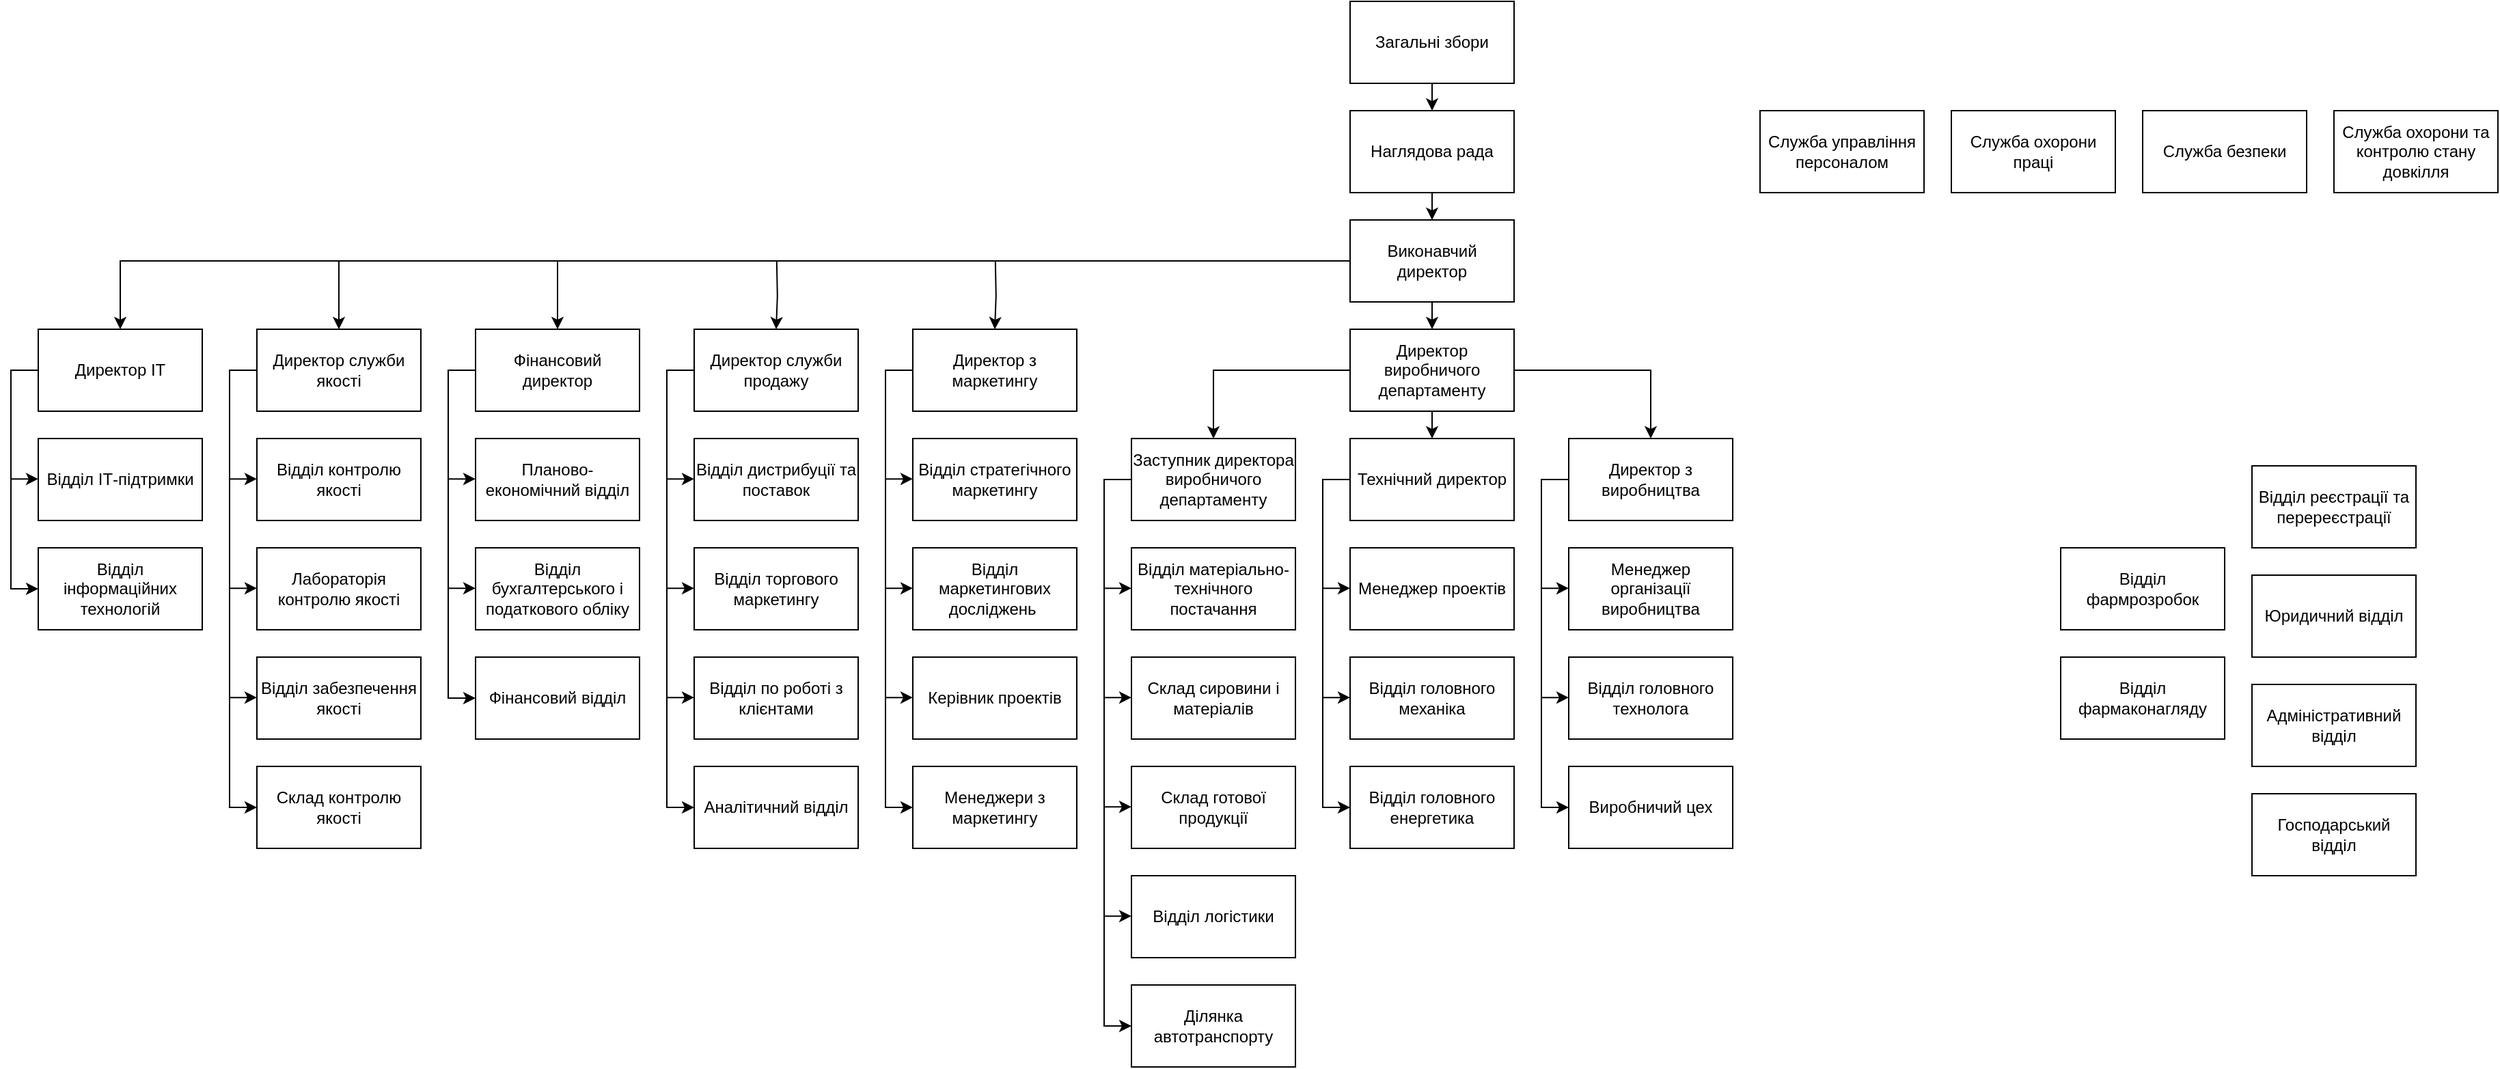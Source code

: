 <mxfile version="18.0.2" type="github">
  <diagram id="wwY-4GpthgJ-uq0iMGtW" name="Page-1">
    <mxGraphModel dx="2089" dy="908" grid="1" gridSize="10" guides="1" tooltips="1" connect="1" arrows="1" fold="1" page="1" pageScale="1" pageWidth="1169" pageHeight="827" math="0" shadow="0">
      <root>
        <mxCell id="0" />
        <mxCell id="1" parent="0" />
        <mxCell id="jIKgLwLdZSsmDSTW-W0w-35" style="edgeStyle=orthogonalEdgeStyle;rounded=0;orthogonalLoop=1;jettySize=auto;html=1;exitX=0.5;exitY=1;exitDx=0;exitDy=0;entryX=0.5;entryY=0;entryDx=0;entryDy=0;" edge="1" parent="1" source="jIKgLwLdZSsmDSTW-W0w-1" target="jIKgLwLdZSsmDSTW-W0w-2">
          <mxGeometry relative="1" as="geometry" />
        </mxCell>
        <mxCell id="jIKgLwLdZSsmDSTW-W0w-1" value="Загальні збори" style="rounded=0;whiteSpace=wrap;html=1;" vertex="1" parent="1">
          <mxGeometry x="480" width="120" height="60" as="geometry" />
        </mxCell>
        <mxCell id="jIKgLwLdZSsmDSTW-W0w-34" style="edgeStyle=orthogonalEdgeStyle;rounded=0;orthogonalLoop=1;jettySize=auto;html=1;exitX=0.5;exitY=1;exitDx=0;exitDy=0;entryX=0.5;entryY=0;entryDx=0;entryDy=0;" edge="1" parent="1" source="jIKgLwLdZSsmDSTW-W0w-2" target="jIKgLwLdZSsmDSTW-W0w-3">
          <mxGeometry relative="1" as="geometry" />
        </mxCell>
        <mxCell id="jIKgLwLdZSsmDSTW-W0w-2" value="Наглядова рада" style="rounded=0;whiteSpace=wrap;html=1;" vertex="1" parent="1">
          <mxGeometry x="480" y="80" width="120" height="60" as="geometry" />
        </mxCell>
        <mxCell id="jIKgLwLdZSsmDSTW-W0w-33" style="edgeStyle=orthogonalEdgeStyle;rounded=0;orthogonalLoop=1;jettySize=auto;html=1;exitX=0.5;exitY=1;exitDx=0;exitDy=0;entryX=0.5;entryY=0;entryDx=0;entryDy=0;" edge="1" parent="1" source="jIKgLwLdZSsmDSTW-W0w-3" target="jIKgLwLdZSsmDSTW-W0w-5">
          <mxGeometry relative="1" as="geometry" />
        </mxCell>
        <mxCell id="jIKgLwLdZSsmDSTW-W0w-3" value="Виконавчий директор" style="rounded=0;whiteSpace=wrap;html=1;" vertex="1" parent="1">
          <mxGeometry x="480" y="160" width="120" height="60" as="geometry" />
        </mxCell>
        <mxCell id="jIKgLwLdZSsmDSTW-W0w-31" style="edgeStyle=orthogonalEdgeStyle;rounded=0;orthogonalLoop=1;jettySize=auto;html=1;exitX=0;exitY=0.5;exitDx=0;exitDy=0;entryX=0.5;entryY=0;entryDx=0;entryDy=0;" edge="1" parent="1" source="jIKgLwLdZSsmDSTW-W0w-5" target="jIKgLwLdZSsmDSTW-W0w-7">
          <mxGeometry relative="1" as="geometry" />
        </mxCell>
        <mxCell id="jIKgLwLdZSsmDSTW-W0w-32" style="edgeStyle=orthogonalEdgeStyle;rounded=0;orthogonalLoop=1;jettySize=auto;html=1;exitX=1;exitY=0.5;exitDx=0;exitDy=0;entryX=0.5;entryY=0;entryDx=0;entryDy=0;" edge="1" parent="1" source="jIKgLwLdZSsmDSTW-W0w-5" target="jIKgLwLdZSsmDSTW-W0w-6">
          <mxGeometry relative="1" as="geometry" />
        </mxCell>
        <mxCell id="jIKgLwLdZSsmDSTW-W0w-81" style="edgeStyle=orthogonalEdgeStyle;rounded=0;orthogonalLoop=1;jettySize=auto;html=1;exitX=0.5;exitY=1;exitDx=0;exitDy=0;entryX=0.5;entryY=0;entryDx=0;entryDy=0;" edge="1" parent="1" source="jIKgLwLdZSsmDSTW-W0w-5" target="jIKgLwLdZSsmDSTW-W0w-9">
          <mxGeometry relative="1" as="geometry" />
        </mxCell>
        <mxCell id="jIKgLwLdZSsmDSTW-W0w-5" value="Директор виробничого департаменту" style="rounded=0;whiteSpace=wrap;html=1;" vertex="1" parent="1">
          <mxGeometry x="480" y="240" width="120" height="60" as="geometry" />
        </mxCell>
        <mxCell id="jIKgLwLdZSsmDSTW-W0w-85" style="edgeStyle=orthogonalEdgeStyle;rounded=0;orthogonalLoop=1;jettySize=auto;html=1;exitX=0;exitY=0.5;exitDx=0;exitDy=0;entryX=0;entryY=0.5;entryDx=0;entryDy=0;" edge="1" parent="1" source="jIKgLwLdZSsmDSTW-W0w-6" target="jIKgLwLdZSsmDSTW-W0w-38">
          <mxGeometry relative="1" as="geometry" />
        </mxCell>
        <mxCell id="jIKgLwLdZSsmDSTW-W0w-6" value="Директор з виробництва" style="rounded=0;whiteSpace=wrap;html=1;" vertex="1" parent="1">
          <mxGeometry x="640" y="320" width="120" height="60" as="geometry" />
        </mxCell>
        <mxCell id="jIKgLwLdZSsmDSTW-W0w-76" style="edgeStyle=orthogonalEdgeStyle;rounded=0;orthogonalLoop=1;jettySize=auto;html=1;exitX=0;exitY=0.5;exitDx=0;exitDy=0;entryX=0;entryY=0.5;entryDx=0;entryDy=0;" edge="1" parent="1" source="jIKgLwLdZSsmDSTW-W0w-7" target="jIKgLwLdZSsmDSTW-W0w-66">
          <mxGeometry relative="1" as="geometry" />
        </mxCell>
        <mxCell id="jIKgLwLdZSsmDSTW-W0w-7" value="Заступник директора виробничого департаменту" style="rounded=0;whiteSpace=wrap;html=1;" vertex="1" parent="1">
          <mxGeometry x="320" y="320" width="120" height="60" as="geometry" />
        </mxCell>
        <mxCell id="jIKgLwLdZSsmDSTW-W0w-30" style="edgeStyle=orthogonalEdgeStyle;rounded=0;orthogonalLoop=1;jettySize=auto;html=1;exitX=0.5;exitY=0;exitDx=0;exitDy=0;entryX=0.5;entryY=0;entryDx=0;entryDy=0;" edge="1" parent="1" target="jIKgLwLdZSsmDSTW-W0w-8">
          <mxGeometry relative="1" as="geometry">
            <mxPoint x="220.412" y="190" as="sourcePoint" />
          </mxGeometry>
        </mxCell>
        <mxCell id="jIKgLwLdZSsmDSTW-W0w-72" style="edgeStyle=orthogonalEdgeStyle;rounded=0;orthogonalLoop=1;jettySize=auto;html=1;exitX=0;exitY=0.5;exitDx=0;exitDy=0;entryX=0;entryY=0.5;entryDx=0;entryDy=0;" edge="1" parent="1" source="jIKgLwLdZSsmDSTW-W0w-8" target="jIKgLwLdZSsmDSTW-W0w-64">
          <mxGeometry relative="1" as="geometry" />
        </mxCell>
        <mxCell id="jIKgLwLdZSsmDSTW-W0w-8" value="Директор з маркетингу" style="rounded=0;whiteSpace=wrap;html=1;" vertex="1" parent="1">
          <mxGeometry x="160" y="240" width="120" height="60" as="geometry" />
        </mxCell>
        <mxCell id="jIKgLwLdZSsmDSTW-W0w-82" style="edgeStyle=orthogonalEdgeStyle;rounded=0;orthogonalLoop=1;jettySize=auto;html=1;exitX=0;exitY=0.5;exitDx=0;exitDy=0;entryX=0;entryY=0.5;entryDx=0;entryDy=0;" edge="1" parent="1" source="jIKgLwLdZSsmDSTW-W0w-9" target="jIKgLwLdZSsmDSTW-W0w-16">
          <mxGeometry relative="1" as="geometry" />
        </mxCell>
        <mxCell id="jIKgLwLdZSsmDSTW-W0w-9" value="Технічний директор" style="rounded=0;whiteSpace=wrap;html=1;" vertex="1" parent="1">
          <mxGeometry x="480" y="320" width="120" height="60" as="geometry" />
        </mxCell>
        <mxCell id="jIKgLwLdZSsmDSTW-W0w-47" style="edgeStyle=orthogonalEdgeStyle;rounded=0;orthogonalLoop=1;jettySize=auto;html=1;exitX=0;exitY=0.5;exitDx=0;exitDy=0;entryX=0;entryY=0.5;entryDx=0;entryDy=0;" edge="1" parent="1" source="jIKgLwLdZSsmDSTW-W0w-10" target="jIKgLwLdZSsmDSTW-W0w-46">
          <mxGeometry relative="1" as="geometry" />
        </mxCell>
        <mxCell id="jIKgLwLdZSsmDSTW-W0w-10" value="Фінансовий директор" style="rounded=0;whiteSpace=wrap;html=1;" vertex="1" parent="1">
          <mxGeometry x="-160" y="240" width="120" height="60" as="geometry" />
        </mxCell>
        <mxCell id="jIKgLwLdZSsmDSTW-W0w-50" style="edgeStyle=orthogonalEdgeStyle;rounded=0;orthogonalLoop=1;jettySize=auto;html=1;exitX=0;exitY=0.5;exitDx=0;exitDy=0;entryX=0;entryY=0.5;entryDx=0;entryDy=0;" edge="1" parent="1" source="jIKgLwLdZSsmDSTW-W0w-12" target="jIKgLwLdZSsmDSTW-W0w-42">
          <mxGeometry relative="1" as="geometry" />
        </mxCell>
        <mxCell id="jIKgLwLdZSsmDSTW-W0w-12" value="Директор служби якості" style="rounded=0;whiteSpace=wrap;html=1;" vertex="1" parent="1">
          <mxGeometry x="-320" y="240" width="120" height="60" as="geometry" />
        </mxCell>
        <mxCell id="jIKgLwLdZSsmDSTW-W0w-68" style="edgeStyle=orthogonalEdgeStyle;rounded=0;orthogonalLoop=1;jettySize=auto;html=1;exitX=0;exitY=0.5;exitDx=0;exitDy=0;entryX=0;entryY=0.5;entryDx=0;entryDy=0;" edge="1" parent="1" source="jIKgLwLdZSsmDSTW-W0w-13" target="jIKgLwLdZSsmDSTW-W0w-60">
          <mxGeometry relative="1" as="geometry" />
        </mxCell>
        <mxCell id="jIKgLwLdZSsmDSTW-W0w-13" value="Директор служби продажу" style="rounded=0;whiteSpace=wrap;html=1;" vertex="1" parent="1">
          <mxGeometry y="240" width="120" height="60" as="geometry" />
        </mxCell>
        <mxCell id="jIKgLwLdZSsmDSTW-W0w-84" style="edgeStyle=orthogonalEdgeStyle;rounded=0;orthogonalLoop=1;jettySize=auto;html=1;exitX=0;exitY=0.5;exitDx=0;exitDy=0;entryX=0;entryY=0.5;entryDx=0;entryDy=0;" edge="1" parent="1" target="jIKgLwLdZSsmDSTW-W0w-14">
          <mxGeometry relative="1" as="geometry">
            <mxPoint x="460" y="429.647" as="sourcePoint" />
          </mxGeometry>
        </mxCell>
        <mxCell id="jIKgLwLdZSsmDSTW-W0w-14" value="Менеджер проектів" style="rounded=0;whiteSpace=wrap;html=1;" vertex="1" parent="1">
          <mxGeometry x="480" y="400" width="120" height="60" as="geometry" />
        </mxCell>
        <mxCell id="jIKgLwLdZSsmDSTW-W0w-83" style="edgeStyle=orthogonalEdgeStyle;rounded=0;orthogonalLoop=1;jettySize=auto;html=1;exitX=0;exitY=0.5;exitDx=0;exitDy=0;entryX=0;entryY=0.5;entryDx=0;entryDy=0;" edge="1" parent="1" target="jIKgLwLdZSsmDSTW-W0w-15">
          <mxGeometry relative="1" as="geometry">
            <mxPoint x="460" y="509.647" as="sourcePoint" />
          </mxGeometry>
        </mxCell>
        <mxCell id="jIKgLwLdZSsmDSTW-W0w-15" value="Відділ головного механіка" style="rounded=0;whiteSpace=wrap;html=1;" vertex="1" parent="1">
          <mxGeometry x="480" y="480" width="120" height="60" as="geometry" />
        </mxCell>
        <mxCell id="jIKgLwLdZSsmDSTW-W0w-16" value="Відділ головного енергетика" style="rounded=0;whiteSpace=wrap;html=1;" vertex="1" parent="1">
          <mxGeometry x="480" y="560" width="120" height="60" as="geometry" />
        </mxCell>
        <mxCell id="jIKgLwLdZSsmDSTW-W0w-49" style="edgeStyle=orthogonalEdgeStyle;rounded=0;orthogonalLoop=1;jettySize=auto;html=1;exitX=0;exitY=0.5;exitDx=0;exitDy=0;entryX=0;entryY=0.5;entryDx=0;entryDy=0;" edge="1" parent="1" target="jIKgLwLdZSsmDSTW-W0w-18">
          <mxGeometry relative="1" as="geometry">
            <mxPoint x="-180" y="349.647" as="sourcePoint" />
          </mxGeometry>
        </mxCell>
        <mxCell id="jIKgLwLdZSsmDSTW-W0w-18" value="Планово-економічний відділ" style="rounded=0;whiteSpace=wrap;html=1;" vertex="1" parent="1">
          <mxGeometry x="-160" y="320" width="120" height="60" as="geometry" />
        </mxCell>
        <mxCell id="jIKgLwLdZSsmDSTW-W0w-71" style="edgeStyle=orthogonalEdgeStyle;rounded=0;orthogonalLoop=1;jettySize=auto;html=1;exitX=0;exitY=0.5;exitDx=0;exitDy=0;entryX=0;entryY=0.5;entryDx=0;entryDy=0;" edge="1" parent="1" target="jIKgLwLdZSsmDSTW-W0w-19">
          <mxGeometry relative="1" as="geometry">
            <mxPoint x="-20" y="349.647" as="sourcePoint" />
          </mxGeometry>
        </mxCell>
        <mxCell id="jIKgLwLdZSsmDSTW-W0w-19" value="Відділ дистрибуції та поставок" style="rounded=0;whiteSpace=wrap;html=1;" vertex="1" parent="1">
          <mxGeometry y="320" width="120" height="60" as="geometry" />
        </mxCell>
        <mxCell id="jIKgLwLdZSsmDSTW-W0w-75" style="edgeStyle=orthogonalEdgeStyle;rounded=0;orthogonalLoop=1;jettySize=auto;html=1;exitX=0;exitY=0.5;exitDx=0;exitDy=0;entryX=0;entryY=0.5;entryDx=0;entryDy=0;" edge="1" parent="1" target="jIKgLwLdZSsmDSTW-W0w-20">
          <mxGeometry relative="1" as="geometry">
            <mxPoint x="140" y="349.647" as="sourcePoint" />
          </mxGeometry>
        </mxCell>
        <mxCell id="jIKgLwLdZSsmDSTW-W0w-20" value="Відділ стратегічного маркетингу" style="rounded=0;whiteSpace=wrap;html=1;" vertex="1" parent="1">
          <mxGeometry x="160" y="320" width="120" height="60" as="geometry" />
        </mxCell>
        <mxCell id="jIKgLwLdZSsmDSTW-W0w-54" style="edgeStyle=orthogonalEdgeStyle;rounded=0;orthogonalLoop=1;jettySize=auto;html=1;exitX=0;exitY=0.5;exitDx=0;exitDy=0;entryX=0;entryY=0.5;entryDx=0;entryDy=0;" edge="1" parent="1" source="jIKgLwLdZSsmDSTW-W0w-21" target="jIKgLwLdZSsmDSTW-W0w-23">
          <mxGeometry relative="1" as="geometry" />
        </mxCell>
        <mxCell id="jIKgLwLdZSsmDSTW-W0w-21" value="Директор ІТ" style="rounded=0;whiteSpace=wrap;html=1;" vertex="1" parent="1">
          <mxGeometry x="-480" y="240" width="120" height="60" as="geometry" />
        </mxCell>
        <mxCell id="jIKgLwLdZSsmDSTW-W0w-55" style="edgeStyle=orthogonalEdgeStyle;rounded=0;orthogonalLoop=1;jettySize=auto;html=1;exitX=0;exitY=0.5;exitDx=0;exitDy=0;entryX=0;entryY=0.5;entryDx=0;entryDy=0;" edge="1" parent="1" target="jIKgLwLdZSsmDSTW-W0w-22">
          <mxGeometry relative="1" as="geometry">
            <mxPoint x="-500.0" y="349.647" as="sourcePoint" />
          </mxGeometry>
        </mxCell>
        <mxCell id="jIKgLwLdZSsmDSTW-W0w-22" value="Відділ ІТ-підтримки" style="rounded=0;whiteSpace=wrap;html=1;" vertex="1" parent="1">
          <mxGeometry x="-480" y="320" width="120" height="60" as="geometry" />
        </mxCell>
        <mxCell id="jIKgLwLdZSsmDSTW-W0w-23" value="Відділ інформаційних технологій" style="rounded=0;whiteSpace=wrap;html=1;" vertex="1" parent="1">
          <mxGeometry x="-480" y="400" width="120" height="60" as="geometry" />
        </mxCell>
        <mxCell id="jIKgLwLdZSsmDSTW-W0w-53" style="edgeStyle=orthogonalEdgeStyle;rounded=0;orthogonalLoop=1;jettySize=auto;html=1;exitX=0;exitY=0.5;exitDx=0;exitDy=0;entryX=0;entryY=0.5;entryDx=0;entryDy=0;" edge="1" parent="1" target="jIKgLwLdZSsmDSTW-W0w-24">
          <mxGeometry relative="1" as="geometry">
            <mxPoint x="-340.0" y="349.647" as="sourcePoint" />
          </mxGeometry>
        </mxCell>
        <mxCell id="jIKgLwLdZSsmDSTW-W0w-24" value="Відділ контролю якості" style="rounded=0;whiteSpace=wrap;html=1;" vertex="1" parent="1">
          <mxGeometry x="-320" y="320" width="120" height="60" as="geometry" />
        </mxCell>
        <mxCell id="jIKgLwLdZSsmDSTW-W0w-25" value="" style="endArrow=classic;html=1;rounded=0;exitX=0;exitY=0.5;exitDx=0;exitDy=0;edgeStyle=orthogonalEdgeStyle;entryX=0.5;entryY=0;entryDx=0;entryDy=0;" edge="1" parent="1" source="jIKgLwLdZSsmDSTW-W0w-3" target="jIKgLwLdZSsmDSTW-W0w-21">
          <mxGeometry width="50" height="50" relative="1" as="geometry">
            <mxPoint x="20" y="320" as="sourcePoint" />
            <mxPoint x="-420" y="180" as="targetPoint" />
          </mxGeometry>
        </mxCell>
        <mxCell id="jIKgLwLdZSsmDSTW-W0w-26" value="" style="endArrow=classic;html=1;rounded=0;entryX=0.5;entryY=0;entryDx=0;entryDy=0;" edge="1" parent="1" target="jIKgLwLdZSsmDSTW-W0w-12">
          <mxGeometry width="50" height="50" relative="1" as="geometry">
            <mxPoint x="-260" y="190" as="sourcePoint" />
            <mxPoint x="70" y="270" as="targetPoint" />
          </mxGeometry>
        </mxCell>
        <mxCell id="jIKgLwLdZSsmDSTW-W0w-27" value="" style="endArrow=classic;html=1;rounded=0;" edge="1" parent="1" target="jIKgLwLdZSsmDSTW-W0w-10">
          <mxGeometry width="50" height="50" relative="1" as="geometry">
            <mxPoint x="-100" y="190" as="sourcePoint" />
            <mxPoint x="70" y="270" as="targetPoint" />
          </mxGeometry>
        </mxCell>
        <mxCell id="jIKgLwLdZSsmDSTW-W0w-29" style="edgeStyle=orthogonalEdgeStyle;rounded=0;orthogonalLoop=1;jettySize=auto;html=1;exitX=0.5;exitY=0;exitDx=0;exitDy=0;entryX=0.5;entryY=0;entryDx=0;entryDy=0;" edge="1" parent="1" target="jIKgLwLdZSsmDSTW-W0w-13">
          <mxGeometry relative="1" as="geometry">
            <mxPoint x="60.412" y="190" as="sourcePoint" />
          </mxGeometry>
        </mxCell>
        <mxCell id="jIKgLwLdZSsmDSTW-W0w-87" style="edgeStyle=orthogonalEdgeStyle;rounded=0;orthogonalLoop=1;jettySize=auto;html=1;exitX=0;exitY=0.5;exitDx=0;exitDy=0;entryX=0;entryY=0.5;entryDx=0;entryDy=0;" edge="1" parent="1" target="jIKgLwLdZSsmDSTW-W0w-37">
          <mxGeometry relative="1" as="geometry">
            <mxPoint x="620" y="429.647" as="sourcePoint" />
          </mxGeometry>
        </mxCell>
        <mxCell id="jIKgLwLdZSsmDSTW-W0w-37" value="Менеджер організації виробництва" style="rounded=0;whiteSpace=wrap;html=1;" vertex="1" parent="1">
          <mxGeometry x="640" y="400" width="120" height="60" as="geometry" />
        </mxCell>
        <mxCell id="jIKgLwLdZSsmDSTW-W0w-38" value="Виробничий цех" style="rounded=0;whiteSpace=wrap;html=1;" vertex="1" parent="1">
          <mxGeometry x="640" y="560" width="120" height="60" as="geometry" />
        </mxCell>
        <mxCell id="jIKgLwLdZSsmDSTW-W0w-86" style="edgeStyle=orthogonalEdgeStyle;rounded=0;orthogonalLoop=1;jettySize=auto;html=1;exitX=0;exitY=0.5;exitDx=0;exitDy=0;entryX=0;entryY=0.5;entryDx=0;entryDy=0;" edge="1" parent="1" target="jIKgLwLdZSsmDSTW-W0w-39">
          <mxGeometry relative="1" as="geometry">
            <mxPoint x="620" y="509.647" as="sourcePoint" />
          </mxGeometry>
        </mxCell>
        <mxCell id="jIKgLwLdZSsmDSTW-W0w-39" value="Відділ головного технолога" style="rounded=0;whiteSpace=wrap;html=1;" vertex="1" parent="1">
          <mxGeometry x="640" y="480" width="120" height="60" as="geometry" />
        </mxCell>
        <mxCell id="jIKgLwLdZSsmDSTW-W0w-52" style="edgeStyle=orthogonalEdgeStyle;rounded=0;orthogonalLoop=1;jettySize=auto;html=1;exitX=0;exitY=0.5;exitDx=0;exitDy=0;entryX=0;entryY=0.5;entryDx=0;entryDy=0;" edge="1" parent="1" target="jIKgLwLdZSsmDSTW-W0w-40">
          <mxGeometry relative="1" as="geometry">
            <mxPoint x="-340.0" y="429.647" as="sourcePoint" />
          </mxGeometry>
        </mxCell>
        <mxCell id="jIKgLwLdZSsmDSTW-W0w-40" value="Лабораторія контролю якості" style="rounded=0;whiteSpace=wrap;html=1;" vertex="1" parent="1">
          <mxGeometry x="-320" y="400" width="120" height="60" as="geometry" />
        </mxCell>
        <mxCell id="jIKgLwLdZSsmDSTW-W0w-51" style="edgeStyle=orthogonalEdgeStyle;rounded=0;orthogonalLoop=1;jettySize=auto;html=1;exitX=0;exitY=0.5;exitDx=0;exitDy=0;entryX=0;entryY=0.5;entryDx=0;entryDy=0;" edge="1" parent="1" target="jIKgLwLdZSsmDSTW-W0w-41">
          <mxGeometry relative="1" as="geometry">
            <mxPoint x="-340.0" y="509.647" as="sourcePoint" />
          </mxGeometry>
        </mxCell>
        <mxCell id="jIKgLwLdZSsmDSTW-W0w-41" value="Відділ забезпечення якості" style="rounded=0;whiteSpace=wrap;html=1;" vertex="1" parent="1">
          <mxGeometry x="-320" y="480" width="120" height="60" as="geometry" />
        </mxCell>
        <mxCell id="jIKgLwLdZSsmDSTW-W0w-42" value="Склад контролю якості" style="rounded=0;whiteSpace=wrap;html=1;" vertex="1" parent="1">
          <mxGeometry x="-320" y="560" width="120" height="60" as="geometry" />
        </mxCell>
        <mxCell id="jIKgLwLdZSsmDSTW-W0w-48" style="edgeStyle=orthogonalEdgeStyle;rounded=0;orthogonalLoop=1;jettySize=auto;html=1;exitX=0;exitY=0.5;exitDx=0;exitDy=0;entryX=0;entryY=0.5;entryDx=0;entryDy=0;" edge="1" parent="1" target="jIKgLwLdZSsmDSTW-W0w-43">
          <mxGeometry relative="1" as="geometry">
            <mxPoint x="-180" y="429.647" as="sourcePoint" />
          </mxGeometry>
        </mxCell>
        <mxCell id="jIKgLwLdZSsmDSTW-W0w-43" value="Відділ бухгалтерського і податкового обліку" style="rounded=0;whiteSpace=wrap;html=1;" vertex="1" parent="1">
          <mxGeometry x="-160" y="400" width="120" height="60" as="geometry" />
        </mxCell>
        <mxCell id="jIKgLwLdZSsmDSTW-W0w-46" value="Фінансовий відділ" style="rounded=0;whiteSpace=wrap;html=1;" vertex="1" parent="1">
          <mxGeometry x="-160" y="480" width="120" height="60" as="geometry" />
        </mxCell>
        <mxCell id="jIKgLwLdZSsmDSTW-W0w-70" style="edgeStyle=orthogonalEdgeStyle;rounded=0;orthogonalLoop=1;jettySize=auto;html=1;exitX=0;exitY=0.5;exitDx=0;exitDy=0;entryX=0;entryY=0.5;entryDx=0;entryDy=0;" edge="1" parent="1" target="jIKgLwLdZSsmDSTW-W0w-56">
          <mxGeometry relative="1" as="geometry">
            <mxPoint x="-20" y="429.647" as="sourcePoint" />
          </mxGeometry>
        </mxCell>
        <mxCell id="jIKgLwLdZSsmDSTW-W0w-56" value="Відділ торгового маркетингу" style="rounded=0;whiteSpace=wrap;html=1;" vertex="1" parent="1">
          <mxGeometry y="400" width="120" height="60" as="geometry" />
        </mxCell>
        <mxCell id="jIKgLwLdZSsmDSTW-W0w-69" style="edgeStyle=orthogonalEdgeStyle;rounded=0;orthogonalLoop=1;jettySize=auto;html=1;exitX=0;exitY=0.5;exitDx=0;exitDy=0;entryX=0;entryY=0.5;entryDx=0;entryDy=0;" edge="1" parent="1" target="jIKgLwLdZSsmDSTW-W0w-57">
          <mxGeometry relative="1" as="geometry">
            <mxPoint x="-20" y="509.647" as="sourcePoint" />
          </mxGeometry>
        </mxCell>
        <mxCell id="jIKgLwLdZSsmDSTW-W0w-57" value="Відділ по роботі з клієнтами" style="rounded=0;whiteSpace=wrap;html=1;" vertex="1" parent="1">
          <mxGeometry y="480" width="120" height="60" as="geometry" />
        </mxCell>
        <mxCell id="jIKgLwLdZSsmDSTW-W0w-74" style="edgeStyle=orthogonalEdgeStyle;rounded=0;orthogonalLoop=1;jettySize=auto;html=1;exitX=0;exitY=0.5;exitDx=0;exitDy=0;entryX=0;entryY=0.5;entryDx=0;entryDy=0;" edge="1" parent="1" target="jIKgLwLdZSsmDSTW-W0w-58">
          <mxGeometry relative="1" as="geometry">
            <mxPoint x="140" y="429.647" as="sourcePoint" />
          </mxGeometry>
        </mxCell>
        <mxCell id="jIKgLwLdZSsmDSTW-W0w-58" value="Відділ маркетингових досліджень&amp;nbsp;" style="rounded=0;whiteSpace=wrap;html=1;" vertex="1" parent="1">
          <mxGeometry x="160" y="400" width="120" height="60" as="geometry" />
        </mxCell>
        <mxCell id="jIKgLwLdZSsmDSTW-W0w-73" style="edgeStyle=orthogonalEdgeStyle;rounded=0;orthogonalLoop=1;jettySize=auto;html=1;exitX=0;exitY=0.5;exitDx=0;exitDy=0;entryX=0;entryY=0.5;entryDx=0;entryDy=0;" edge="1" parent="1" target="jIKgLwLdZSsmDSTW-W0w-59">
          <mxGeometry relative="1" as="geometry">
            <mxPoint x="140" y="509.647" as="sourcePoint" />
          </mxGeometry>
        </mxCell>
        <mxCell id="jIKgLwLdZSsmDSTW-W0w-59" value="Керівник проектів" style="rounded=0;whiteSpace=wrap;html=1;" vertex="1" parent="1">
          <mxGeometry x="160" y="480" width="120" height="60" as="geometry" />
        </mxCell>
        <mxCell id="jIKgLwLdZSsmDSTW-W0w-60" value="Аналітичний відділ" style="rounded=0;whiteSpace=wrap;html=1;" vertex="1" parent="1">
          <mxGeometry y="560" width="120" height="60" as="geometry" />
        </mxCell>
        <mxCell id="jIKgLwLdZSsmDSTW-W0w-80" style="edgeStyle=orthogonalEdgeStyle;rounded=0;orthogonalLoop=1;jettySize=auto;html=1;exitX=0;exitY=0.5;exitDx=0;exitDy=0;entryX=0;entryY=0.5;entryDx=0;entryDy=0;" edge="1" parent="1" target="jIKgLwLdZSsmDSTW-W0w-61">
          <mxGeometry relative="1" as="geometry">
            <mxPoint x="300" y="429.647" as="sourcePoint" />
          </mxGeometry>
        </mxCell>
        <mxCell id="jIKgLwLdZSsmDSTW-W0w-61" value="Відділ матеріально-технічного постачання" style="rounded=0;whiteSpace=wrap;html=1;" vertex="1" parent="1">
          <mxGeometry x="320" y="400" width="120" height="60" as="geometry" />
        </mxCell>
        <mxCell id="jIKgLwLdZSsmDSTW-W0w-79" style="edgeStyle=orthogonalEdgeStyle;rounded=0;orthogonalLoop=1;jettySize=auto;html=1;exitX=0;exitY=0.5;exitDx=0;exitDy=0;entryX=0;entryY=0.5;entryDx=0;entryDy=0;" edge="1" parent="1" target="jIKgLwLdZSsmDSTW-W0w-62">
          <mxGeometry relative="1" as="geometry">
            <mxPoint x="300" y="509.647" as="sourcePoint" />
          </mxGeometry>
        </mxCell>
        <mxCell id="jIKgLwLdZSsmDSTW-W0w-62" value="Склад сировини і матеріалів" style="rounded=0;whiteSpace=wrap;html=1;" vertex="1" parent="1">
          <mxGeometry x="320" y="480" width="120" height="60" as="geometry" />
        </mxCell>
        <mxCell id="jIKgLwLdZSsmDSTW-W0w-78" style="edgeStyle=orthogonalEdgeStyle;rounded=0;orthogonalLoop=1;jettySize=auto;html=1;exitX=0;exitY=0.5;exitDx=0;exitDy=0;entryX=0;entryY=0.5;entryDx=0;entryDy=0;" edge="1" parent="1" target="jIKgLwLdZSsmDSTW-W0w-63">
          <mxGeometry relative="1" as="geometry">
            <mxPoint x="300" y="589.647" as="sourcePoint" />
          </mxGeometry>
        </mxCell>
        <mxCell id="jIKgLwLdZSsmDSTW-W0w-63" value="Склад готової продукції" style="rounded=0;whiteSpace=wrap;html=1;" vertex="1" parent="1">
          <mxGeometry x="320" y="560" width="120" height="60" as="geometry" />
        </mxCell>
        <mxCell id="jIKgLwLdZSsmDSTW-W0w-64" value="Менеджери з маркетингу" style="rounded=0;whiteSpace=wrap;html=1;" vertex="1" parent="1">
          <mxGeometry x="160" y="560" width="120" height="60" as="geometry" />
        </mxCell>
        <mxCell id="jIKgLwLdZSsmDSTW-W0w-77" style="edgeStyle=orthogonalEdgeStyle;rounded=0;orthogonalLoop=1;jettySize=auto;html=1;exitX=0;exitY=0.5;exitDx=0;exitDy=0;entryX=0;entryY=0.5;entryDx=0;entryDy=0;" edge="1" parent="1" target="jIKgLwLdZSsmDSTW-W0w-65">
          <mxGeometry relative="1" as="geometry">
            <mxPoint x="300" y="669.647" as="sourcePoint" />
          </mxGeometry>
        </mxCell>
        <mxCell id="jIKgLwLdZSsmDSTW-W0w-65" value="Відділ логістики" style="rounded=0;whiteSpace=wrap;html=1;" vertex="1" parent="1">
          <mxGeometry x="320" y="640" width="120" height="60" as="geometry" />
        </mxCell>
        <mxCell id="jIKgLwLdZSsmDSTW-W0w-66" value="Ділянка автотранспорту" style="rounded=0;whiteSpace=wrap;html=1;" vertex="1" parent="1">
          <mxGeometry x="320" y="720" width="120" height="60" as="geometry" />
        </mxCell>
        <mxCell id="jIKgLwLdZSsmDSTW-W0w-88" value="Адміністративний відділ" style="rounded=0;whiteSpace=wrap;html=1;" vertex="1" parent="1">
          <mxGeometry x="1140" y="500" width="120" height="60" as="geometry" />
        </mxCell>
        <mxCell id="jIKgLwLdZSsmDSTW-W0w-89" value="Господарський відділ" style="rounded=0;whiteSpace=wrap;html=1;" vertex="1" parent="1">
          <mxGeometry x="1140" y="580" width="120" height="60" as="geometry" />
        </mxCell>
        <mxCell id="jIKgLwLdZSsmDSTW-W0w-90" value="Юридичний відділ" style="rounded=0;whiteSpace=wrap;html=1;" vertex="1" parent="1">
          <mxGeometry x="1140" y="420" width="120" height="60" as="geometry" />
        </mxCell>
        <mxCell id="jIKgLwLdZSsmDSTW-W0w-91" value="Служба управління персоналом" style="rounded=0;whiteSpace=wrap;html=1;" vertex="1" parent="1">
          <mxGeometry x="780" y="80" width="120" height="60" as="geometry" />
        </mxCell>
        <mxCell id="jIKgLwLdZSsmDSTW-W0w-92" value="Служба охорони праці" style="rounded=0;whiteSpace=wrap;html=1;" vertex="1" parent="1">
          <mxGeometry x="920" y="80" width="120" height="60" as="geometry" />
        </mxCell>
        <mxCell id="jIKgLwLdZSsmDSTW-W0w-93" value="Служба безпеки" style="rounded=0;whiteSpace=wrap;html=1;" vertex="1" parent="1">
          <mxGeometry x="1060" y="80" width="120" height="60" as="geometry" />
        </mxCell>
        <mxCell id="jIKgLwLdZSsmDSTW-W0w-94" value="Служба охорони та контролю стану довкілля" style="rounded=0;whiteSpace=wrap;html=1;" vertex="1" parent="1">
          <mxGeometry x="1200" y="80" width="120" height="60" as="geometry" />
        </mxCell>
        <mxCell id="jIKgLwLdZSsmDSTW-W0w-95" value="Відділ фармрозробок" style="rounded=0;whiteSpace=wrap;html=1;" vertex="1" parent="1">
          <mxGeometry x="1000" y="400" width="120" height="60" as="geometry" />
        </mxCell>
        <mxCell id="jIKgLwLdZSsmDSTW-W0w-96" value="Відділ реєстрації та перереєстрації" style="rounded=0;whiteSpace=wrap;html=1;" vertex="1" parent="1">
          <mxGeometry x="1140" y="340" width="120" height="60" as="geometry" />
        </mxCell>
        <mxCell id="jIKgLwLdZSsmDSTW-W0w-98" value="Відділ фармаконагляду" style="rounded=0;whiteSpace=wrap;html=1;" vertex="1" parent="1">
          <mxGeometry x="1000" y="480" width="120" height="60" as="geometry" />
        </mxCell>
      </root>
    </mxGraphModel>
  </diagram>
</mxfile>
